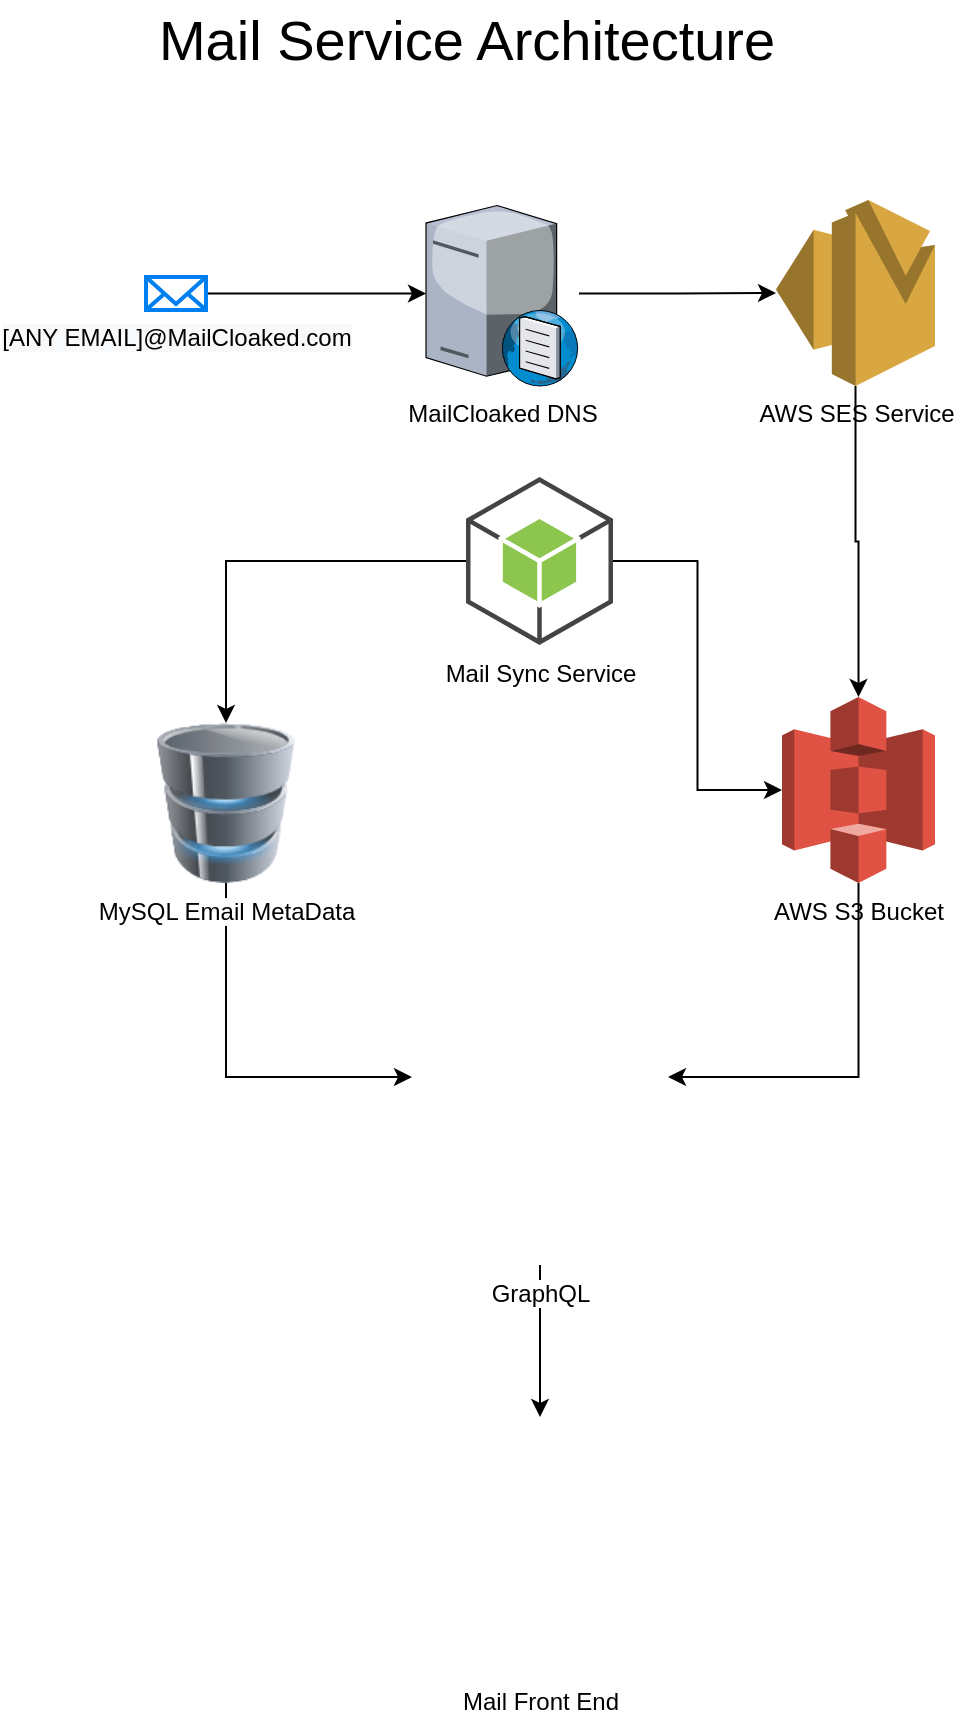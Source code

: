 <mxfile version="12.7.4" type="github"><diagram id="ah9ByFIF8NYG-YSIiUC1" name="Page-1"><mxGraphModel dx="1351" dy="777" grid="1" gridSize="10" guides="1" tooltips="1" connect="1" arrows="1" fold="1" page="1" pageScale="1" pageWidth="850" pageHeight="1100" math="0" shadow="0"><root><mxCell id="0"/><mxCell id="1" parent="0"/><mxCell id="gRXlaCwenWddOKEeraqv-11" style="edgeStyle=orthogonalEdgeStyle;rounded=0;orthogonalLoop=1;jettySize=auto;html=1;" edge="1" parent="1" source="gRXlaCwenWddOKEeraqv-1" target="gRXlaCwenWddOKEeraqv-4"><mxGeometry relative="1" as="geometry"/></mxCell><mxCell id="gRXlaCwenWddOKEeraqv-1" value="&lt;span style=&quot;background-color: rgb(248 , 249 , 250)&quot;&gt;[ANY EMAIL]@MailCloaked.com&lt;/span&gt;" style="html=1;verticalLabelPosition=bottom;align=center;labelBackgroundColor=#ffffff;verticalAlign=top;strokeWidth=2;strokeColor=#0080F0;shadow=0;dashed=0;shape=mxgraph.ios7.icons.mail;" vertex="1" parent="1"><mxGeometry x="110" y="178.5" width="30" height="16.5" as="geometry"/></mxCell><mxCell id="gRXlaCwenWddOKEeraqv-10" style="edgeStyle=orthogonalEdgeStyle;rounded=0;orthogonalLoop=1;jettySize=auto;html=1;" edge="1" parent="1" source="gRXlaCwenWddOKEeraqv-4" target="gRXlaCwenWddOKEeraqv-6"><mxGeometry relative="1" as="geometry"/></mxCell><mxCell id="gRXlaCwenWddOKEeraqv-4" value="MailCloaked DNS" style="verticalLabelPosition=bottom;aspect=fixed;html=1;verticalAlign=top;strokeColor=none;align=center;outlineConnect=0;shape=mxgraph.citrix.dns_server;" vertex="1" parent="1"><mxGeometry x="250" y="140.5" width="76.5" height="92.5" as="geometry"/></mxCell><mxCell id="gRXlaCwenWddOKEeraqv-14" style="edgeStyle=orthogonalEdgeStyle;rounded=0;orthogonalLoop=1;jettySize=auto;html=1;" edge="1" parent="1" source="gRXlaCwenWddOKEeraqv-6" target="gRXlaCwenWddOKEeraqv-13"><mxGeometry relative="1" as="geometry"/></mxCell><mxCell id="gRXlaCwenWddOKEeraqv-6" value="AWS SES Service" style="outlineConnect=0;dashed=0;verticalLabelPosition=bottom;verticalAlign=top;align=center;html=1;shape=mxgraph.aws3.ses;fillColor=#D9A741;gradientColor=none;" vertex="1" parent="1"><mxGeometry x="425" y="140" width="79.5" height="93" as="geometry"/></mxCell><mxCell id="gRXlaCwenWddOKEeraqv-22" style="edgeStyle=orthogonalEdgeStyle;rounded=0;orthogonalLoop=1;jettySize=auto;html=1;" edge="1" parent="1" source="gRXlaCwenWddOKEeraqv-13" target="gRXlaCwenWddOKEeraqv-19"><mxGeometry relative="1" as="geometry"><Array as="points"><mxPoint x="466" y="578.5"/></Array></mxGeometry></mxCell><mxCell id="gRXlaCwenWddOKEeraqv-13" value="AWS S3 Bucket" style="outlineConnect=0;dashed=0;verticalLabelPosition=bottom;verticalAlign=top;align=center;html=1;shape=mxgraph.aws3.s3;fillColor=#E05243;gradientColor=none;" vertex="1" parent="1"><mxGeometry x="428" y="388.5" width="76.5" height="93" as="geometry"/></mxCell><mxCell id="gRXlaCwenWddOKEeraqv-16" style="edgeStyle=orthogonalEdgeStyle;rounded=0;orthogonalLoop=1;jettySize=auto;html=1;entryX=0;entryY=0.5;entryDx=0;entryDy=0;entryPerimeter=0;" edge="1" parent="1" source="gRXlaCwenWddOKEeraqv-15" target="gRXlaCwenWddOKEeraqv-13"><mxGeometry relative="1" as="geometry"/></mxCell><mxCell id="gRXlaCwenWddOKEeraqv-18" style="edgeStyle=orthogonalEdgeStyle;rounded=0;orthogonalLoop=1;jettySize=auto;html=1;" edge="1" parent="1" source="gRXlaCwenWddOKEeraqv-15" target="gRXlaCwenWddOKEeraqv-17"><mxGeometry relative="1" as="geometry"/></mxCell><mxCell id="gRXlaCwenWddOKEeraqv-15" value="Mail Sync Service&lt;br&gt;" style="outlineConnect=0;dashed=0;verticalLabelPosition=bottom;verticalAlign=top;align=center;html=1;shape=mxgraph.aws3.android;fillColor=#8CC64F;gradientColor=none;" vertex="1" parent="1"><mxGeometry x="270" y="278.5" width="73.5" height="84" as="geometry"/></mxCell><mxCell id="gRXlaCwenWddOKEeraqv-20" style="edgeStyle=orthogonalEdgeStyle;rounded=0;orthogonalLoop=1;jettySize=auto;html=1;" edge="1" parent="1" source="gRXlaCwenWddOKEeraqv-17" target="gRXlaCwenWddOKEeraqv-19"><mxGeometry relative="1" as="geometry"><Array as="points"><mxPoint x="150" y="578.5"/></Array></mxGeometry></mxCell><mxCell id="gRXlaCwenWddOKEeraqv-17" value="MySQL Email MetaData&lt;br&gt;" style="image;html=1;labelBackgroundColor=#ffffff;image=img/lib/clip_art/computers/Database_128x128.png" vertex="1" parent="1"><mxGeometry x="110" y="401.5" width="80" height="80" as="geometry"/></mxCell><mxCell id="gRXlaCwenWddOKEeraqv-24" style="edgeStyle=orthogonalEdgeStyle;rounded=0;orthogonalLoop=1;jettySize=auto;html=1;entryX=0.5;entryY=0;entryDx=0;entryDy=0;" edge="1" parent="1" source="gRXlaCwenWddOKEeraqv-19" target="gRXlaCwenWddOKEeraqv-23"><mxGeometry relative="1" as="geometry"/></mxCell><mxCell id="gRXlaCwenWddOKEeraqv-19" value="GraphQL" style="shape=image;html=1;verticalAlign=top;verticalLabelPosition=bottom;labelBackgroundColor=#ffffff;imageAspect=0;aspect=fixed;image=https://cdn4.iconfinder.com/data/icons/logos-brands-5/24/graphql-128.png" vertex="1" parent="1"><mxGeometry x="243" y="544.5" width="128" height="128" as="geometry"/></mxCell><mxCell id="gRXlaCwenWddOKEeraqv-23" value="Mail Front End" style="shape=image;html=1;verticalAlign=top;verticalLabelPosition=bottom;labelBackgroundColor=#ffffff;imageAspect=0;aspect=fixed;image=https://cdn2.iconfinder.com/data/icons/designer-skills/128/react-128.png" vertex="1" parent="1"><mxGeometry x="243" y="748.5" width="128" height="128" as="geometry"/></mxCell><mxCell id="gRXlaCwenWddOKEeraqv-25" value="Mail Service Architecture" style="text;html=1;align=center;verticalAlign=middle;resizable=0;points=[];autosize=1;fontSize=28;" vertex="1" parent="1"><mxGeometry x="110" y="40" width="320" height="40" as="geometry"/></mxCell></root></mxGraphModel></diagram></mxfile>